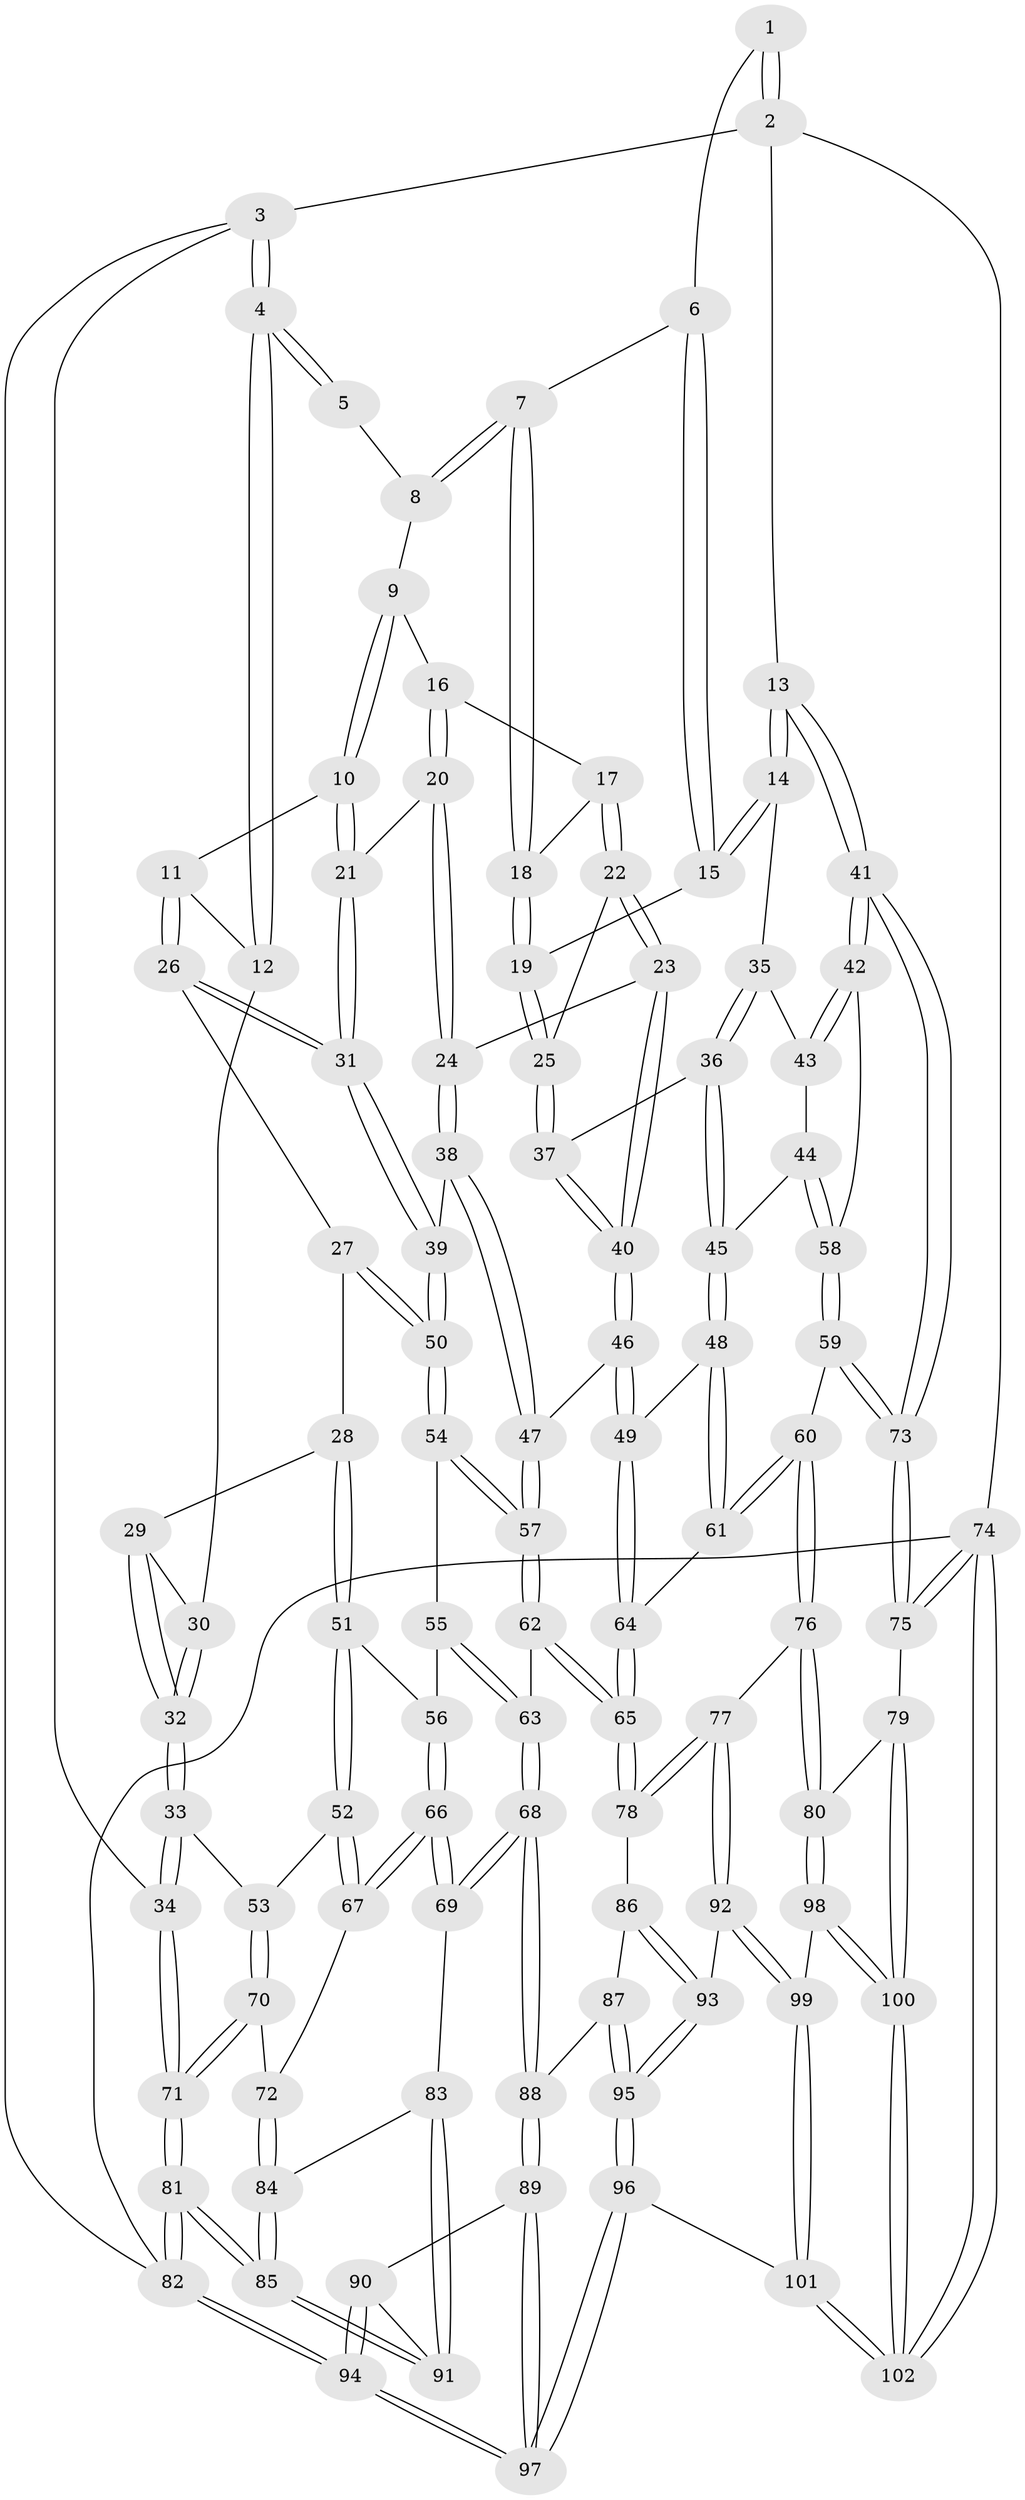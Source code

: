 // Generated by graph-tools (version 1.1) at 2025/38/02/21/25 10:38:58]
// undirected, 102 vertices, 252 edges
graph export_dot {
graph [start="1"]
  node [color=gray90,style=filled];
  1 [pos="+0.7058342818349208+0"];
  2 [pos="+1+0"];
  3 [pos="+0+0"];
  4 [pos="+0+0"];
  5 [pos="+0.33487732511500146+0"];
  6 [pos="+0.6899185709520474+0"];
  7 [pos="+0.6443216684575298+0.07303532776977642"];
  8 [pos="+0.43526909919019857+0.00473603047128614"];
  9 [pos="+0.44154873396503597+0.05536909448458366"];
  10 [pos="+0.40191195481317044+0.18804444712541715"];
  11 [pos="+0.30076399382454005+0.17922326139675498"];
  12 [pos="+0+0"];
  13 [pos="+1+0.016889758578250005"];
  14 [pos="+0.9511584891194136+0.15038862773521947"];
  15 [pos="+0.8807593865364818+0.14777010427010395"];
  16 [pos="+0.5727278550420386+0.14917897770302058"];
  17 [pos="+0.5823862550357904+0.148016598990003"];
  18 [pos="+0.6367055017996802+0.11061731473058137"];
  19 [pos="+0.7309208121838721+0.21440238663197123"];
  20 [pos="+0.46946036237792077+0.21651801583003505"];
  21 [pos="+0.42521236669299345+0.2132676848709086"];
  22 [pos="+0.5966254146378648+0.25824092908203183"];
  23 [pos="+0.5711228788231322+0.302548721246124"];
  24 [pos="+0.5506388074465236+0.30492123395619947"];
  25 [pos="+0.7244272834956489+0.23931921094026873"];
  26 [pos="+0.28095737351480987+0.23379527780792214"];
  27 [pos="+0.21828120340099397+0.3237600856651857"];
  28 [pos="+0.21120751876876634+0.3262980796041381"];
  29 [pos="+0.1699839986794455+0.3146973632491158"];
  30 [pos="+0.06947400396998912+0.11229897704312974"];
  31 [pos="+0.39553733077374187+0.35216749681464904"];
  32 [pos="+0.02968994706289862+0.40986397897016724"];
  33 [pos="+0.006302183871247058+0.4343819045962362"];
  34 [pos="+0+0.4351077878424614"];
  35 [pos="+0.884526513533747+0.27834115868400566"];
  36 [pos="+0.7556507609738032+0.32626072092055824"];
  37 [pos="+0.7304702194956901+0.3031699980781575"];
  38 [pos="+0.5102151739910649+0.3529219642832749"];
  39 [pos="+0.3950953375958713+0.37598258464522055"];
  40 [pos="+0.6376454686700093+0.3557175082076876"];
  41 [pos="+1+0.4645196589809561"];
  42 [pos="+1+0.4555248319101957"];
  43 [pos="+0.8856224425073715+0.31926526568065505"];
  44 [pos="+0.8424328650710841+0.4193061885276721"];
  45 [pos="+0.7955301622283788+0.42397702627393713"];
  46 [pos="+0.6298646009359867+0.44194725347161234"];
  47 [pos="+0.5610443090913262+0.44318074609496305"];
  48 [pos="+0.7683802904939624+0.4596518035538084"];
  49 [pos="+0.6465937469291702+0.4600903109335604"];
  50 [pos="+0.3890223083595659+0.38543893034582893"];
  51 [pos="+0.21922229984703087+0.4651965752356957"];
  52 [pos="+0.11897476369253528+0.5048113454214823"];
  53 [pos="+0.057152440562974714+0.4746699741125948"];
  54 [pos="+0.3886051501012316+0.3974186150580522"];
  55 [pos="+0.3440313392163229+0.45016985607384985"];
  56 [pos="+0.26947992918382574+0.4898335234400085"];
  57 [pos="+0.48429526069481804+0.5004137998996954"];
  58 [pos="+0.9494526836218611+0.46023128510296696"];
  59 [pos="+0.8405740754201959+0.5830983870731302"];
  60 [pos="+0.8115633645804582+0.5903672894781147"];
  61 [pos="+0.7840478100156363+0.5492033372914438"];
  62 [pos="+0.48450681431403125+0.5874369742490635"];
  63 [pos="+0.4063252302465964+0.6196184344223356"];
  64 [pos="+0.6267249822882447+0.5809304138488081"];
  65 [pos="+0.5916054376950833+0.6389845157767772"];
  66 [pos="+0.2819978239851444+0.6004978619493981"];
  67 [pos="+0.14597459000101082+0.5889374509209385"];
  68 [pos="+0.35501768602110173+0.6598978574013966"];
  69 [pos="+0.32616898186498783+0.6567329868151339"];
  70 [pos="+0.03895979330968526+0.6508442015363508"];
  71 [pos="+0+0.9158024237603607"];
  72 [pos="+0.13361802597757513+0.6197031848985303"];
  73 [pos="+1+0.6972653790961384"];
  74 [pos="+1+1"];
  75 [pos="+1+0.7116170092920807"];
  76 [pos="+0.771963120670552+0.7329660590665165"];
  77 [pos="+0.7110538740713731+0.7521169104481691"];
  78 [pos="+0.6000571813936234+0.6579762072576181"];
  79 [pos="+1+0.7532620383873343"];
  80 [pos="+0.8933889452408283+0.7784329846022108"];
  81 [pos="+0+1"];
  82 [pos="+0+1"];
  83 [pos="+0.28297376169682+0.6916410600389081"];
  84 [pos="+0.17181470118399342+0.7167139680377564"];
  85 [pos="+0.08794602119452834+0.8357308940101622"];
  86 [pos="+0.4900505456624095+0.7721329513753623"];
  87 [pos="+0.4405734589928979+0.7908735626974115"];
  88 [pos="+0.4149741088259755+0.7826773984813064"];
  89 [pos="+0.3485627398762312+0.8527674714115959"];
  90 [pos="+0.2857471648725755+0.8196121639236906"];
  91 [pos="+0.26907388637320206+0.7974074411100652"];
  92 [pos="+0.6815282202398106+0.8288048883170713"];
  93 [pos="+0.5946539707214383+0.8415489190911324"];
  94 [pos="+0+1"];
  95 [pos="+0.4969968625015828+0.9071906879151765"];
  96 [pos="+0.45481971817270894+1"];
  97 [pos="+0.3022883740427117+1"];
  98 [pos="+0.8579422274566689+0.9356608786943326"];
  99 [pos="+0.6922039928823666+0.9033081900230305"];
  100 [pos="+0.8891247380436045+1"];
  101 [pos="+0.6069974010047424+1"];
  102 [pos="+0.9982121562844334+1"];
  1 -- 2;
  1 -- 2;
  1 -- 6;
  2 -- 3;
  2 -- 13;
  2 -- 74;
  3 -- 4;
  3 -- 4;
  3 -- 34;
  3 -- 82;
  4 -- 5;
  4 -- 5;
  4 -- 12;
  4 -- 12;
  5 -- 8;
  6 -- 7;
  6 -- 15;
  6 -- 15;
  7 -- 8;
  7 -- 8;
  7 -- 18;
  7 -- 18;
  8 -- 9;
  9 -- 10;
  9 -- 10;
  9 -- 16;
  10 -- 11;
  10 -- 21;
  10 -- 21;
  11 -- 12;
  11 -- 26;
  11 -- 26;
  12 -- 30;
  13 -- 14;
  13 -- 14;
  13 -- 41;
  13 -- 41;
  14 -- 15;
  14 -- 15;
  14 -- 35;
  15 -- 19;
  16 -- 17;
  16 -- 20;
  16 -- 20;
  17 -- 18;
  17 -- 22;
  17 -- 22;
  18 -- 19;
  18 -- 19;
  19 -- 25;
  19 -- 25;
  20 -- 21;
  20 -- 24;
  20 -- 24;
  21 -- 31;
  21 -- 31;
  22 -- 23;
  22 -- 23;
  22 -- 25;
  23 -- 24;
  23 -- 40;
  23 -- 40;
  24 -- 38;
  24 -- 38;
  25 -- 37;
  25 -- 37;
  26 -- 27;
  26 -- 31;
  26 -- 31;
  27 -- 28;
  27 -- 50;
  27 -- 50;
  28 -- 29;
  28 -- 51;
  28 -- 51;
  29 -- 30;
  29 -- 32;
  29 -- 32;
  30 -- 32;
  30 -- 32;
  31 -- 39;
  31 -- 39;
  32 -- 33;
  32 -- 33;
  33 -- 34;
  33 -- 34;
  33 -- 53;
  34 -- 71;
  34 -- 71;
  35 -- 36;
  35 -- 36;
  35 -- 43;
  36 -- 37;
  36 -- 45;
  36 -- 45;
  37 -- 40;
  37 -- 40;
  38 -- 39;
  38 -- 47;
  38 -- 47;
  39 -- 50;
  39 -- 50;
  40 -- 46;
  40 -- 46;
  41 -- 42;
  41 -- 42;
  41 -- 73;
  41 -- 73;
  42 -- 43;
  42 -- 43;
  42 -- 58;
  43 -- 44;
  44 -- 45;
  44 -- 58;
  44 -- 58;
  45 -- 48;
  45 -- 48;
  46 -- 47;
  46 -- 49;
  46 -- 49;
  47 -- 57;
  47 -- 57;
  48 -- 49;
  48 -- 61;
  48 -- 61;
  49 -- 64;
  49 -- 64;
  50 -- 54;
  50 -- 54;
  51 -- 52;
  51 -- 52;
  51 -- 56;
  52 -- 53;
  52 -- 67;
  52 -- 67;
  53 -- 70;
  53 -- 70;
  54 -- 55;
  54 -- 57;
  54 -- 57;
  55 -- 56;
  55 -- 63;
  55 -- 63;
  56 -- 66;
  56 -- 66;
  57 -- 62;
  57 -- 62;
  58 -- 59;
  58 -- 59;
  59 -- 60;
  59 -- 73;
  59 -- 73;
  60 -- 61;
  60 -- 61;
  60 -- 76;
  60 -- 76;
  61 -- 64;
  62 -- 63;
  62 -- 65;
  62 -- 65;
  63 -- 68;
  63 -- 68;
  64 -- 65;
  64 -- 65;
  65 -- 78;
  65 -- 78;
  66 -- 67;
  66 -- 67;
  66 -- 69;
  66 -- 69;
  67 -- 72;
  68 -- 69;
  68 -- 69;
  68 -- 88;
  68 -- 88;
  69 -- 83;
  70 -- 71;
  70 -- 71;
  70 -- 72;
  71 -- 81;
  71 -- 81;
  72 -- 84;
  72 -- 84;
  73 -- 75;
  73 -- 75;
  74 -- 75;
  74 -- 75;
  74 -- 102;
  74 -- 102;
  74 -- 82;
  75 -- 79;
  76 -- 77;
  76 -- 80;
  76 -- 80;
  77 -- 78;
  77 -- 78;
  77 -- 92;
  77 -- 92;
  78 -- 86;
  79 -- 80;
  79 -- 100;
  79 -- 100;
  80 -- 98;
  80 -- 98;
  81 -- 82;
  81 -- 82;
  81 -- 85;
  81 -- 85;
  82 -- 94;
  82 -- 94;
  83 -- 84;
  83 -- 91;
  83 -- 91;
  84 -- 85;
  84 -- 85;
  85 -- 91;
  85 -- 91;
  86 -- 87;
  86 -- 93;
  86 -- 93;
  87 -- 88;
  87 -- 95;
  87 -- 95;
  88 -- 89;
  88 -- 89;
  89 -- 90;
  89 -- 97;
  89 -- 97;
  90 -- 91;
  90 -- 94;
  90 -- 94;
  92 -- 93;
  92 -- 99;
  92 -- 99;
  93 -- 95;
  93 -- 95;
  94 -- 97;
  94 -- 97;
  95 -- 96;
  95 -- 96;
  96 -- 97;
  96 -- 97;
  96 -- 101;
  98 -- 99;
  98 -- 100;
  98 -- 100;
  99 -- 101;
  99 -- 101;
  100 -- 102;
  100 -- 102;
  101 -- 102;
  101 -- 102;
}
